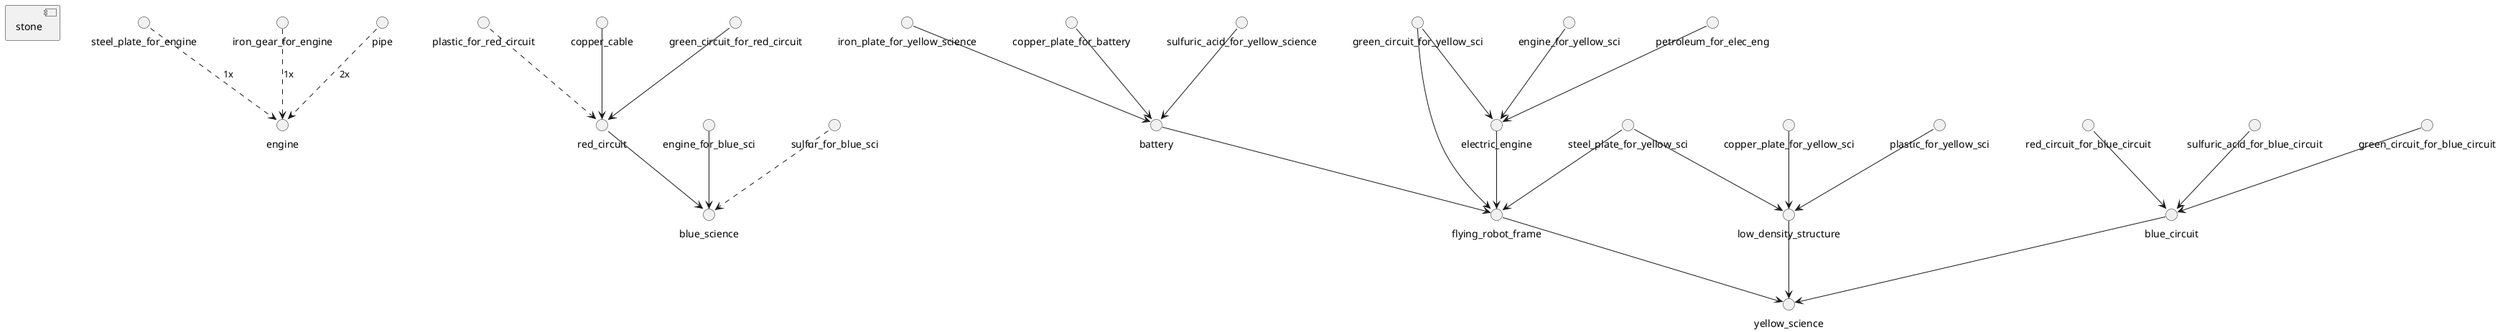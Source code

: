 @startuml
'component water
'component wood
'component coal
component stone
'component oil

'oil --> plastic
'oil --> sulfur
'oil --> heavy_oil
'heavy_oil --> petroleum
'
'water  ---> sulfuric_acid
'sulfur --> sulfuric_acid

'stone ---> stone_brick : 2x

'stone_brick --> concrete

'iron_plate --> iron_chest : 8x
'steel_plate --> steel_chest : 8x

'iron_plate_for_rails --> iron_stick
'iron_plate_for_engine --> pipe

'iron_gear   --> red_belt : 5x
'yellow_belt --> red_belt : 1x

'circuit_for_inserter       --> blue_inserter : 2x
'iron_plate_for_inserter    --> blue_inserter : 2x
'yellow_inserter            --> blue_inserter : 1x
'
'iron_gear_for_inserter   --> red_inserter : 1x
'iron_plate_for_inserter  --> red_inserter : 1x
'yellow_inserter          --> red_inserter : 1x

'component science_lab

'red_science   --> science_lab
'green_science --> science_lab

'stone       ...> rail : 1x
'steel_plate_for_rails ..> rail : 1x
'iron_stick  ..> rail : 1x

'iron_plate_eng -----> pipe
'iron_plate --> ground_pipe
'ground_pipe --> pipe

steel_plate_for_engine  ..> engine : 1x
iron_gear_for_engine    ..> engine : 1x
pipe         ..> engine : 2x

'wood         ..> small_pole : 1x
'copper_cable ..> small_pole : 2x

'engine       --> locomotive : 20x
'circuit_loco --> locomotive : 10x
'steel_plate  --> locomotive : 30x

'iron_plate_eng -->    iron_gear_eng : 2x
'iron_gear_eng  -----> cargo_wagon : 10x
'iron_plate_eng -->    cargo_wagon : 20x
'steel_plate    ---->  cargo_wagon : 20x

'circuit_asm      ---> assembler : 3x
'iron_gear_asm    ---> assembler : 5x
'iron_plate_asm   ---> assembler : 9x

'steel_plate_asm  --> blue_assembler : 2x
'circuit_asm      --> blue_assembler : 3x
'iron_gear_asm    --> blue_assembler : 5x
'assembler        --> blue_assembler : 1x

'steel_plate     --> steel_furnace : 6x
'stone_brick     --> steel_furnace : 10x

plastic_for_red_circuit           ..> red_circuit
copper_cable                     --> red_circuit
green_circuit_for_red_circuit --> red_circuit

engine_for_blue_sci      --> blue_science
sulfur_for_blue_sci      ..> blue_science
red_circuit --> blue_science

'blue_science         --> science_lab

green_circuit_for_blue_circuit --> blue_circuit
red_circuit_for_blue_circuit   --> blue_circuit
sulfuric_acid_for_blue_circuit --> blue_circuit

petroleum_for_elec_eng       --> electric_engine
engine_for_yellow_sci        --> electric_engine
green_circuit_for_yellow_sci --> electric_engine

sulfuric_acid_for_yellow_science --> battery
iron_plate_for_yellow_science    --> battery
copper_plate_for_battery         --> battery

electric_engine              --> flying_robot_frame
battery                     --> flying_robot_frame
steel_plate_for_yellow_sci     --> flying_robot_frame
green_circuit_for_yellow_sci                --> flying_robot_frame

low_density_structure --> yellow_science
blue_circuit          --> yellow_science
flying_robot_frame    --> yellow_science
'yellow_science --> science_lab

steel_plate_for_yellow_sci  --> low_density_structure
copper_plate_for_yellow_sci --> low_density_structure
plastic_for_yellow_sci      --> low_density_structure

@enduml